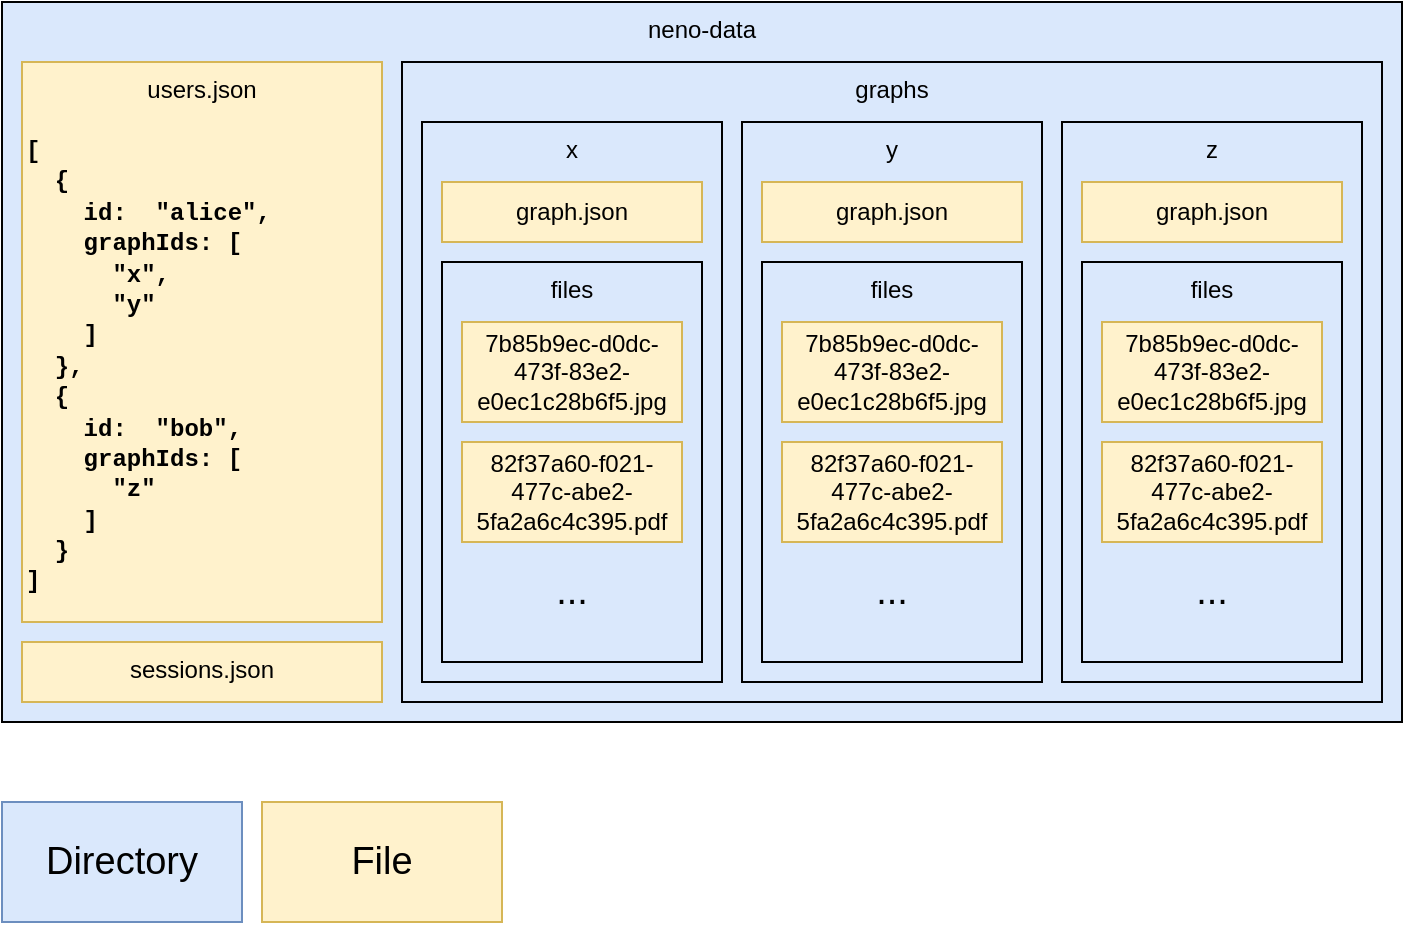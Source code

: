 <mxfile version="15.9.5" type="device"><diagram id="KO2qB_xV_b_G-b3JMIoC" name="Page-1"><mxGraphModel dx="1117" dy="657" grid="1" gridSize="10" guides="1" tooltips="1" connect="1" arrows="1" fold="1" page="1" pageScale="1" pageWidth="850" pageHeight="1100" math="0" shadow="0"><root><mxCell id="0"/><mxCell id="1" parent="0"/><mxCell id="mNN4_QwTkAr0M8UTE6fW-2" value="neno-data" style="rounded=0;whiteSpace=wrap;html=1;verticalAlign=top;labelBackgroundColor=none;fillColor=#dae8fc;strokeColor=#000000;" vertex="1" parent="1"><mxGeometry x="90" y="80" width="700" height="360" as="geometry"/></mxCell><mxCell id="mNN4_QwTkAr0M8UTE6fW-4" value="users.json" style="rounded=0;whiteSpace=wrap;html=1;verticalAlign=top;fillColor=#fff2cc;strokeColor=#d6b656;" vertex="1" parent="1"><mxGeometry x="100" y="110" width="180" height="280" as="geometry"/></mxCell><mxCell id="mNN4_QwTkAr0M8UTE6fW-5" value="graphs" style="rounded=0;whiteSpace=wrap;html=1;verticalAlign=top;fillColor=#dae8fc;strokeColor=#010203;" vertex="1" parent="1"><mxGeometry x="290" y="110" width="490" height="320" as="geometry"/></mxCell><mxCell id="mNN4_QwTkAr0M8UTE6fW-6" value="sessions.json" style="rounded=0;whiteSpace=wrap;html=1;verticalAlign=top;fillColor=#fff2cc;strokeColor=#d6b656;" vertex="1" parent="1"><mxGeometry x="100" y="400" width="180" height="30" as="geometry"/></mxCell><mxCell id="mNN4_QwTkAr0M8UTE6fW-7" value="&lt;b&gt;&lt;font face=&quot;Courier New&quot;&gt;[&lt;br&gt;&amp;nbsp; {&lt;br&gt;&amp;nbsp; &amp;nbsp; id:&amp;nbsp; &quot;alice&quot;,&lt;br&gt;&amp;nbsp; &amp;nbsp; graphIds: [&lt;br&gt;&amp;nbsp; &amp;nbsp; &amp;nbsp; &quot;x&quot;,&lt;br&gt;&amp;nbsp; &amp;nbsp; &amp;nbsp; &quot;y&quot;&lt;br&gt;&amp;nbsp; &amp;nbsp; ]&lt;br&gt;&amp;nbsp; },&lt;br&gt;&amp;nbsp; {&lt;br&gt;&lt;/font&gt;&lt;span style=&quot;font-family: &amp;#34;courier new&amp;#34;&quot;&gt;&amp;nbsp; &amp;nbsp; id:&amp;nbsp; &quot;bob&quot;,&lt;/span&gt;&lt;br style=&quot;font-family: &amp;#34;courier new&amp;#34;&quot;&gt;&lt;span style=&quot;font-family: &amp;#34;courier new&amp;#34;&quot;&gt;&amp;nbsp; &amp;nbsp; graphIds: [&lt;/span&gt;&lt;br style=&quot;font-family: &amp;#34;courier new&amp;#34;&quot;&gt;&lt;span style=&quot;font-family: &amp;#34;courier new&amp;#34;&quot;&gt;&amp;nbsp; &amp;nbsp; &amp;nbsp; &quot;z&quot;&lt;/span&gt;&lt;br style=&quot;font-family: &amp;#34;courier new&amp;#34;&quot;&gt;&lt;span style=&quot;font-family: &amp;#34;courier new&amp;#34;&quot;&gt;&amp;nbsp; &amp;nbsp; ]&lt;/span&gt;&lt;/b&gt;&lt;font face=&quot;Courier New&quot;&gt;&lt;b&gt;&lt;br&gt;&amp;nbsp; }&lt;br&gt;]&lt;/b&gt;&lt;br&gt;&lt;/font&gt;" style="text;html=1;strokeColor=none;fillColor=none;align=left;verticalAlign=top;whiteSpace=wrap;rounded=0;" vertex="1" parent="1"><mxGeometry x="100" y="140" width="180" height="250" as="geometry"/></mxCell><mxCell id="mNN4_QwTkAr0M8UTE6fW-8" value="&lt;font face=&quot;Helvetica&quot;&gt;x&lt;/font&gt;" style="rounded=0;whiteSpace=wrap;html=1;fontFamily=Courier New;verticalAlign=top;fillColor=#dae8fc;strokeColor=#000000;" vertex="1" parent="1"><mxGeometry x="300" y="140" width="150" height="280" as="geometry"/></mxCell><mxCell id="mNN4_QwTkAr0M8UTE6fW-11" value="files" style="rounded=0;whiteSpace=wrap;html=1;fontFamily=Helvetica;verticalAlign=top;fillColor=#dae8fc;strokeColor=#000000;" vertex="1" parent="1"><mxGeometry x="310" y="210" width="130" height="200" as="geometry"/></mxCell><mxCell id="mNN4_QwTkAr0M8UTE6fW-12" value="graph.json" style="rounded=0;whiteSpace=wrap;html=1;fontFamily=Helvetica;fillColor=#fff2cc;strokeColor=#d6b656;" vertex="1" parent="1"><mxGeometry x="310" y="170" width="130" height="30" as="geometry"/></mxCell><mxCell id="mNN4_QwTkAr0M8UTE6fW-19" value="7b85b9ec-d0dc-473f-83e2-e0ec1c28b6f5.jpg" style="rounded=0;whiteSpace=wrap;html=1;fontFamily=Helvetica;fillColor=#fff2cc;strokeColor=#d6b656;" vertex="1" parent="1"><mxGeometry x="320" y="240" width="110" height="50" as="geometry"/></mxCell><mxCell id="mNN4_QwTkAr0M8UTE6fW-20" value="82f37a60-f021-477c-abe2-5fa2a6c4c395.pdf" style="rounded=0;whiteSpace=wrap;html=1;fontFamily=Helvetica;fillColor=#fff2cc;strokeColor=#d6b656;" vertex="1" parent="1"><mxGeometry x="320" y="300" width="110" height="50" as="geometry"/></mxCell><mxCell id="mNN4_QwTkAr0M8UTE6fW-21" value="&lt;font style=&quot;font-size: 19px&quot;&gt;...&lt;/font&gt;" style="text;html=1;strokeColor=none;fillColor=none;align=center;verticalAlign=middle;whiteSpace=wrap;rounded=0;labelBackgroundColor=none;fontFamily=Helvetica;" vertex="1" parent="1"><mxGeometry x="345" y="360" width="60" height="30" as="geometry"/></mxCell><mxCell id="mNN4_QwTkAr0M8UTE6fW-22" value="&lt;font face=&quot;Helvetica&quot;&gt;y&lt;/font&gt;" style="rounded=0;whiteSpace=wrap;html=1;fontFamily=Courier New;verticalAlign=top;fillColor=#dae8fc;strokeColor=#000000;" vertex="1" parent="1"><mxGeometry x="460" y="140" width="150" height="280" as="geometry"/></mxCell><mxCell id="mNN4_QwTkAr0M8UTE6fW-23" value="files" style="rounded=0;whiteSpace=wrap;html=1;fontFamily=Helvetica;verticalAlign=top;fillColor=#dae8fc;strokeColor=#000000;" vertex="1" parent="1"><mxGeometry x="470" y="210" width="130" height="200" as="geometry"/></mxCell><mxCell id="mNN4_QwTkAr0M8UTE6fW-24" value="graph.json" style="rounded=0;whiteSpace=wrap;html=1;fontFamily=Helvetica;fillColor=#fff2cc;strokeColor=#d6b656;" vertex="1" parent="1"><mxGeometry x="470" y="170" width="130" height="30" as="geometry"/></mxCell><mxCell id="mNN4_QwTkAr0M8UTE6fW-25" value="7b85b9ec-d0dc-473f-83e2-e0ec1c28b6f5.jpg" style="rounded=0;whiteSpace=wrap;html=1;fontFamily=Helvetica;fillColor=#fff2cc;strokeColor=#d6b656;" vertex="1" parent="1"><mxGeometry x="480" y="240" width="110" height="50" as="geometry"/></mxCell><mxCell id="mNN4_QwTkAr0M8UTE6fW-26" value="82f37a60-f021-477c-abe2-5fa2a6c4c395.pdf" style="rounded=0;whiteSpace=wrap;html=1;fontFamily=Helvetica;fillColor=#fff2cc;strokeColor=#d6b656;" vertex="1" parent="1"><mxGeometry x="480" y="300" width="110" height="50" as="geometry"/></mxCell><mxCell id="mNN4_QwTkAr0M8UTE6fW-27" value="&lt;font style=&quot;font-size: 19px&quot;&gt;...&lt;/font&gt;" style="text;html=1;strokeColor=none;fillColor=none;align=center;verticalAlign=middle;whiteSpace=wrap;rounded=0;labelBackgroundColor=none;fontFamily=Helvetica;" vertex="1" parent="1"><mxGeometry x="505" y="360" width="60" height="30" as="geometry"/></mxCell><mxCell id="mNN4_QwTkAr0M8UTE6fW-28" value="&lt;font face=&quot;Helvetica&quot;&gt;z&lt;/font&gt;" style="rounded=0;whiteSpace=wrap;html=1;fontFamily=Courier New;verticalAlign=top;fillColor=#dae8fc;strokeColor=#000000;" vertex="1" parent="1"><mxGeometry x="620" y="140" width="150" height="280" as="geometry"/></mxCell><mxCell id="mNN4_QwTkAr0M8UTE6fW-29" value="files" style="rounded=0;whiteSpace=wrap;html=1;fontFamily=Helvetica;verticalAlign=top;fillColor=#dae8fc;strokeColor=#000000;" vertex="1" parent="1"><mxGeometry x="630" y="210" width="130" height="200" as="geometry"/></mxCell><mxCell id="mNN4_QwTkAr0M8UTE6fW-30" value="graph.json" style="rounded=0;whiteSpace=wrap;html=1;fontFamily=Helvetica;fillColor=#fff2cc;strokeColor=#d6b656;" vertex="1" parent="1"><mxGeometry x="630" y="170" width="130" height="30" as="geometry"/></mxCell><mxCell id="mNN4_QwTkAr0M8UTE6fW-31" value="7b85b9ec-d0dc-473f-83e2-e0ec1c28b6f5.jpg" style="rounded=0;whiteSpace=wrap;html=1;fontFamily=Helvetica;fillColor=#fff2cc;strokeColor=#d6b656;" vertex="1" parent="1"><mxGeometry x="640" y="240" width="110" height="50" as="geometry"/></mxCell><mxCell id="mNN4_QwTkAr0M8UTE6fW-32" value="82f37a60-f021-477c-abe2-5fa2a6c4c395.pdf" style="rounded=0;whiteSpace=wrap;html=1;fontFamily=Helvetica;fillColor=#fff2cc;strokeColor=#d6b656;" vertex="1" parent="1"><mxGeometry x="640" y="300" width="110" height="50" as="geometry"/></mxCell><mxCell id="mNN4_QwTkAr0M8UTE6fW-33" value="&lt;font style=&quot;font-size: 19px&quot;&gt;...&lt;/font&gt;" style="text;html=1;strokeColor=none;fillColor=none;align=center;verticalAlign=middle;whiteSpace=wrap;rounded=0;labelBackgroundColor=none;fontFamily=Helvetica;" vertex="1" parent="1"><mxGeometry x="665" y="360" width="60" height="30" as="geometry"/></mxCell><mxCell id="mNN4_QwTkAr0M8UTE6fW-34" value="Directory" style="rounded=0;whiteSpace=wrap;html=1;labelBackgroundColor=none;fontFamily=Helvetica;fontSize=19;strokeColor=#6c8ebf;fillColor=#dae8fc;" vertex="1" parent="1"><mxGeometry x="90" y="480" width="120" height="60" as="geometry"/></mxCell><mxCell id="mNN4_QwTkAr0M8UTE6fW-35" value="File" style="rounded=0;whiteSpace=wrap;html=1;labelBackgroundColor=none;fontFamily=Helvetica;fontSize=19;strokeColor=#d6b656;fillColor=#fff2cc;" vertex="1" parent="1"><mxGeometry x="220" y="480" width="120" height="60" as="geometry"/></mxCell></root></mxGraphModel></diagram></mxfile>
